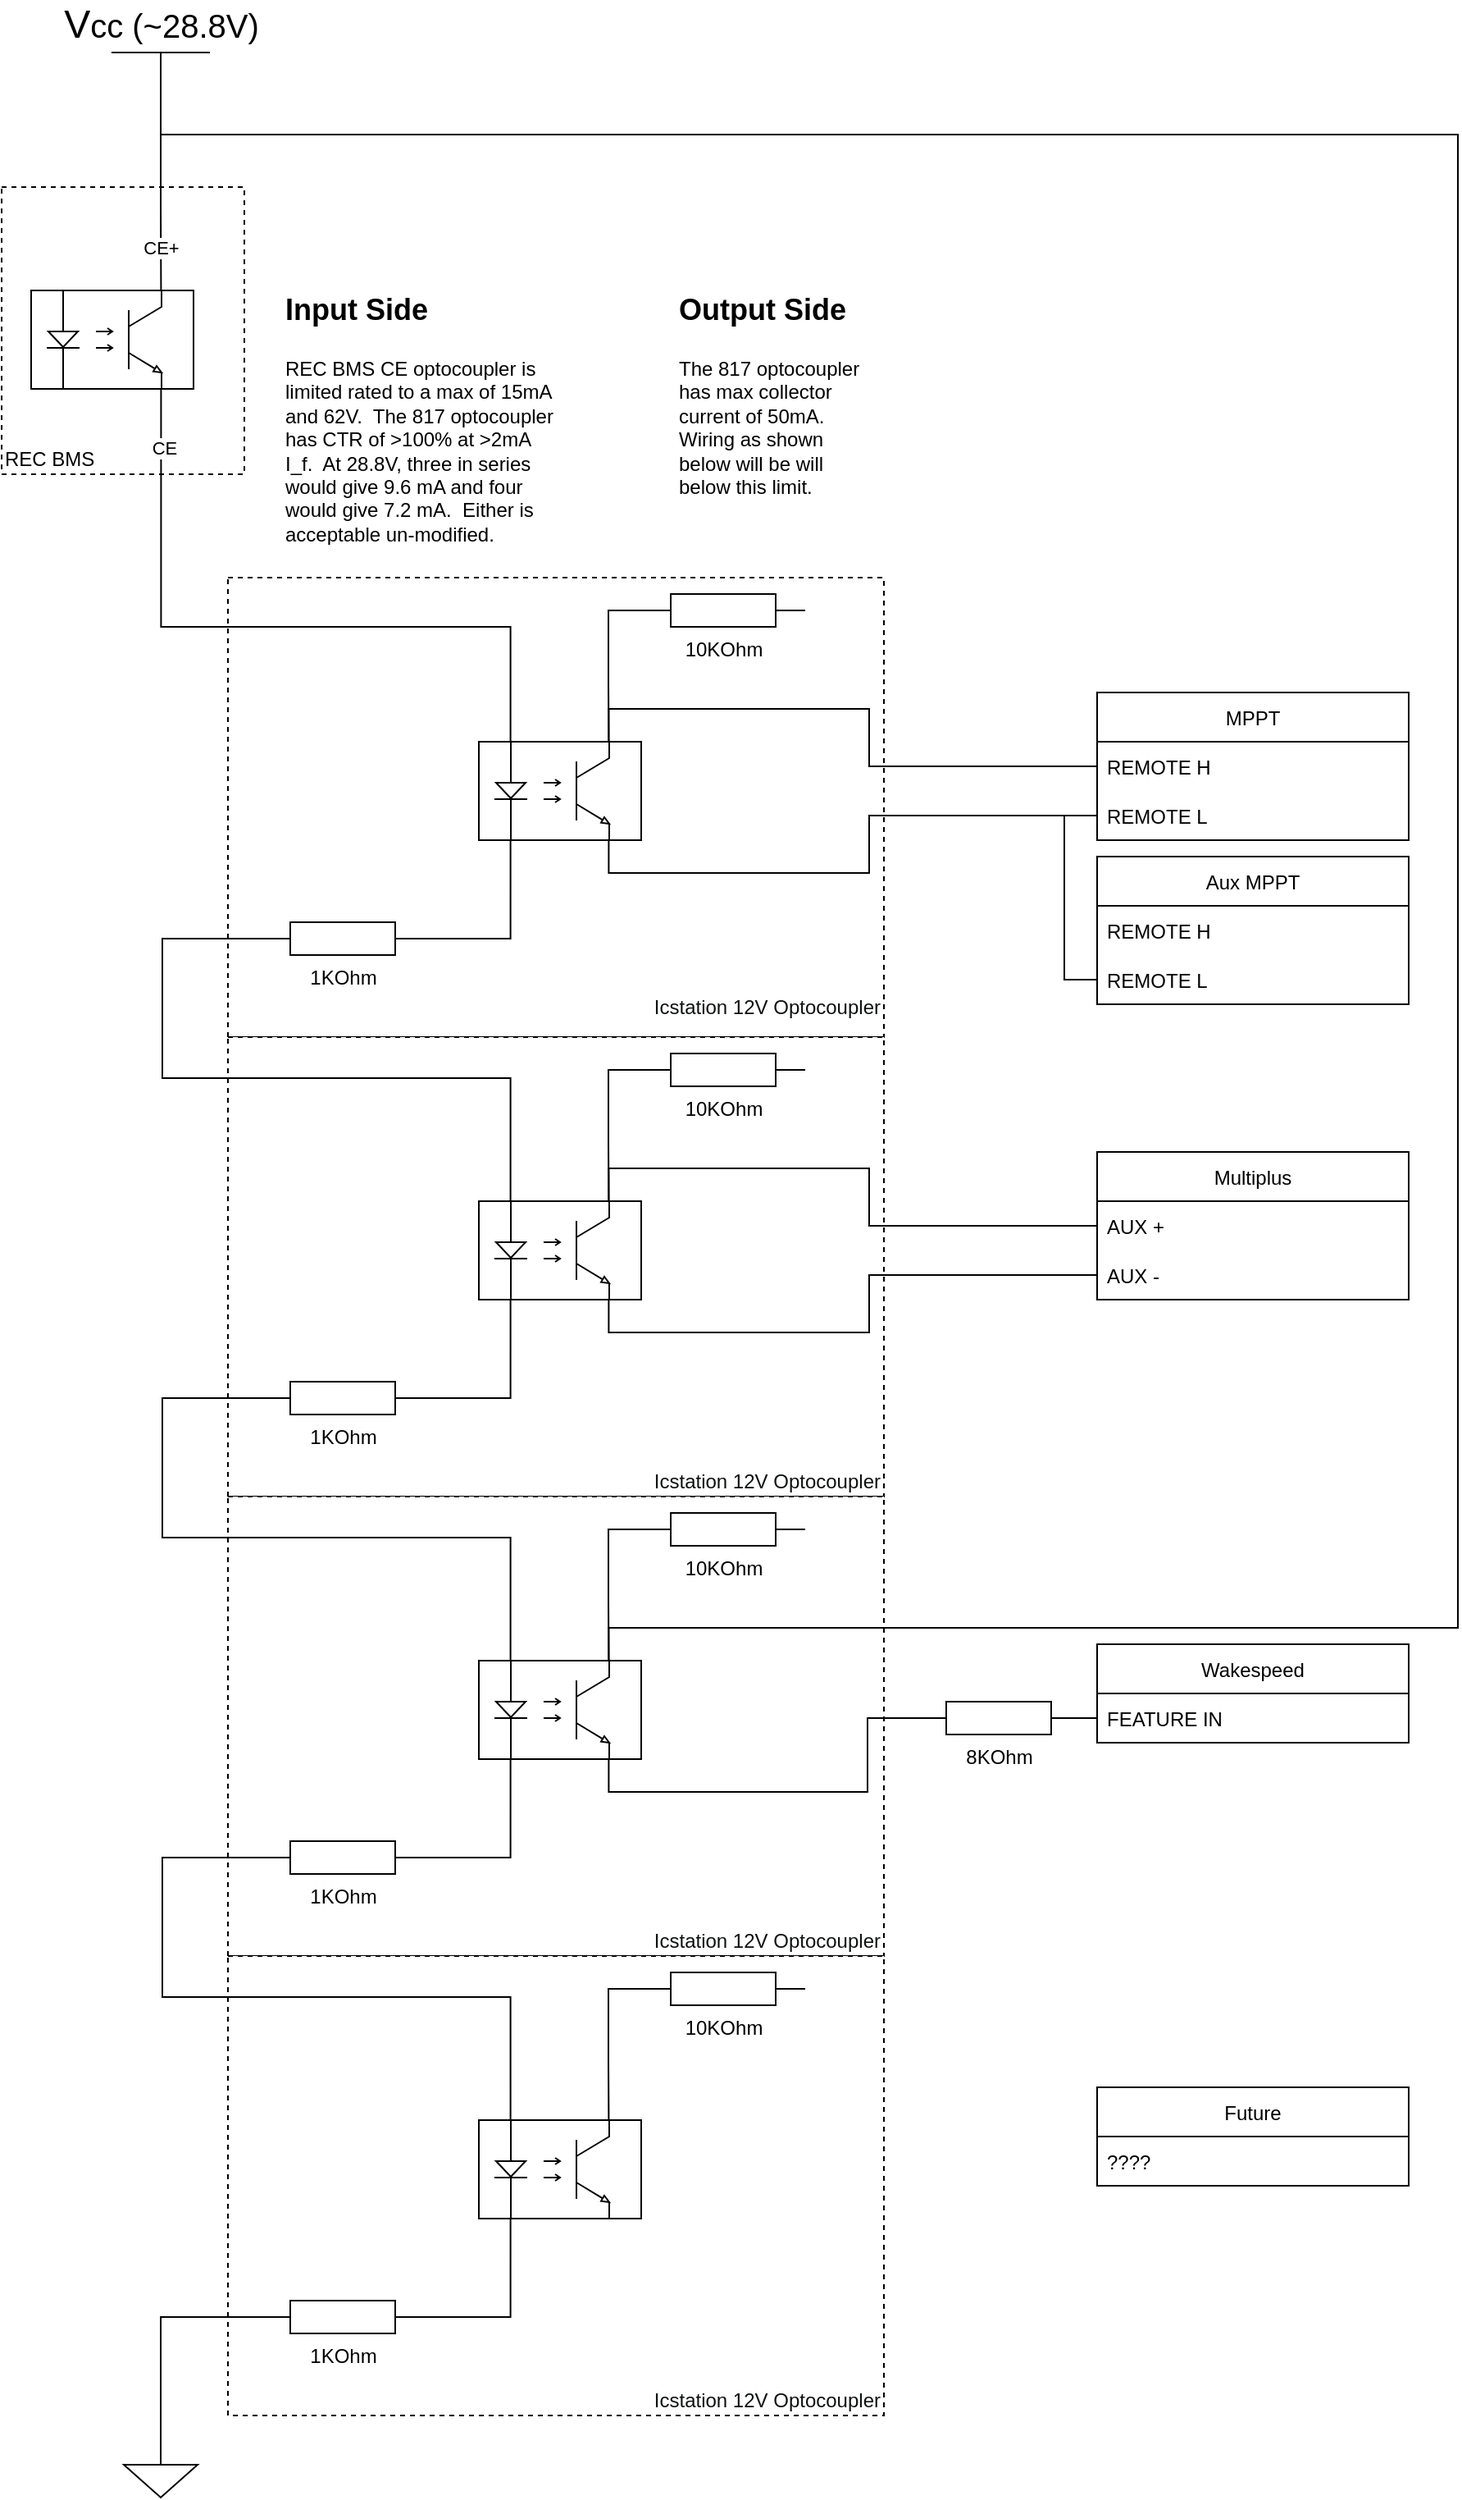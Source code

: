 <mxfile version="16.5.1" type="device" pages="2"><diagram name="Page-1" id="7e0a89b8-554c-2b80-1dc8-d5c74ca68de4"><mxGraphModel dx="919" dy="628" grid="1" gridSize="10" guides="1" tooltips="1" connect="1" arrows="1" fold="1" page="1" pageScale="1" pageWidth="1100" pageHeight="850" background="none" math="0" shadow="0"><root><mxCell id="0"/><mxCell id="1" parent="0"/><mxCell id="BsbLC-XJVURWqmNlItD3-97" value="REC BMS" style="rounded=0;whiteSpace=wrap;html=1;dashed=1;align=left;verticalAlign=bottom;" parent="1" vertex="1"><mxGeometry x="32" y="202" width="148" height="175" as="geometry"/></mxCell><mxCell id="BsbLC-XJVURWqmNlItD3-62" value="" style="group" parent="1" vertex="1" connectable="0"><mxGeometry x="170" y="440" width="400" height="280" as="geometry"/></mxCell><mxCell id="BsbLC-XJVURWqmNlItD3-60" value="&lt;p style=&quot;box-sizing: border-box ; padding: 0px ; margin: 0px ; font-weight: 400 ; color: rgb(15 , 17 , 17) ; font-family: &amp;#34;amazon ember&amp;#34; , &amp;#34;arial&amp;#34; , sans-serif ; background-color: rgb(255 , 255 , 255) ; line-height: 32px&quot;&gt;&lt;span id=&quot;productTitle&quot; class=&quot;a-size-large product-title-word-break&quot; style=&quot;box-sizing: border-box ; word-break: break-word ; line-height: 32px&quot;&gt;&lt;font style=&quot;font-size: 12px&quot;&gt;Icstation 12V Optocoupler&lt;/font&gt;&lt;/span&gt;&lt;/p&gt;" style="rounded=0;whiteSpace=wrap;html=1;dashed=1;align=right;verticalAlign=bottom;" parent="BsbLC-XJVURWqmNlItD3-62" vertex="1"><mxGeometry width="400" height="280" as="geometry"/></mxCell><mxCell id="BsbLC-XJVURWqmNlItD3-2" value="" style="verticalLabelPosition=bottom;shadow=0;dashed=0;align=center;html=1;verticalAlign=top;shape=mxgraph.electrical.opto_electronics.opto-coupler;" parent="BsbLC-XJVURWqmNlItD3-62" vertex="1"><mxGeometry x="153" y="100" width="99" height="60" as="geometry"/></mxCell><mxCell id="BsbLC-XJVURWqmNlItD3-15" value="1KOhm" style="pointerEvents=1;verticalLabelPosition=bottom;shadow=0;dashed=0;align=center;html=1;verticalAlign=top;shape=mxgraph.electrical.resistors.resistor_1;rotation=0;" parent="BsbLC-XJVURWqmNlItD3-62" vertex="1"><mxGeometry x="20" y="210" width="100" height="20" as="geometry"/></mxCell><mxCell id="BsbLC-XJVURWqmNlItD3-33" style="edgeStyle=orthogonalEdgeStyle;rounded=0;orthogonalLoop=1;jettySize=auto;html=1;exitX=0.195;exitY=1;exitDx=0;exitDy=0;exitPerimeter=0;entryX=1;entryY=0.5;entryDx=0;entryDy=0;entryPerimeter=0;endArrow=none;endFill=0;" parent="BsbLC-XJVURWqmNlItD3-62" source="BsbLC-XJVURWqmNlItD3-2" target="BsbLC-XJVURWqmNlItD3-15" edge="1"><mxGeometry relative="1" as="geometry"/></mxCell><mxCell id="BsbLC-XJVURWqmNlItD3-58" style="edgeStyle=orthogonalEdgeStyle;rounded=0;orthogonalLoop=1;jettySize=auto;html=1;exitX=0;exitY=0.5;exitDx=0;exitDy=0;exitPerimeter=0;entryX=0.8;entryY=0;entryDx=0;entryDy=0;entryPerimeter=0;endArrow=none;endFill=0;" parent="BsbLC-XJVURWqmNlItD3-62" source="BsbLC-XJVURWqmNlItD3-57" target="BsbLC-XJVURWqmNlItD3-2" edge="1"><mxGeometry relative="1" as="geometry"/></mxCell><mxCell id="BsbLC-XJVURWqmNlItD3-57" value="10KOhm" style="pointerEvents=1;verticalLabelPosition=bottom;shadow=0;dashed=0;align=center;html=1;verticalAlign=top;shape=mxgraph.electrical.resistors.resistor_1;rotation=0;" parent="BsbLC-XJVURWqmNlItD3-62" vertex="1"><mxGeometry x="252" y="10" width="100" height="20" as="geometry"/></mxCell><mxCell id="BsbLC-XJVURWqmNlItD3-1" value="" style="verticalLabelPosition=bottom;shadow=0;dashed=0;align=center;html=1;verticalAlign=top;shape=mxgraph.electrical.opto_electronics.opto-coupler;" parent="1" vertex="1"><mxGeometry x="50" y="265" width="99" height="60" as="geometry"/></mxCell><mxCell id="BsbLC-XJVURWqmNlItD3-28" style="edgeStyle=orthogonalEdgeStyle;rounded=0;orthogonalLoop=1;jettySize=auto;html=1;exitX=0.8;exitY=1;exitDx=0;exitDy=0;exitPerimeter=0;entryX=0.195;entryY=0;entryDx=0;entryDy=0;entryPerimeter=0;endArrow=none;endFill=0;" parent="1" source="BsbLC-XJVURWqmNlItD3-1" target="BsbLC-XJVURWqmNlItD3-2" edge="1"><mxGeometry relative="1" as="geometry"><Array as="points"><mxPoint x="129" y="470"/><mxPoint x="342" y="470"/></Array></mxGeometry></mxCell><mxCell id="BsbLC-XJVURWqmNlItD3-89" value="CE" style="edgeLabel;html=1;align=center;verticalAlign=middle;resizable=0;points=[];" parent="BsbLC-XJVURWqmNlItD3-28" vertex="1" connectable="0"><mxGeometry x="-0.833" y="2" relative="1" as="geometry"><mxPoint as="offset"/></mxGeometry></mxCell><mxCell id="BsbLC-XJVURWqmNlItD3-47" style="edgeStyle=orthogonalEdgeStyle;rounded=0;orthogonalLoop=1;jettySize=auto;html=1;exitX=0.8;exitY=1;exitDx=0;exitDy=0;exitPerimeter=0;entryX=0;entryY=0.5;entryDx=0;entryDy=0;endArrow=none;endFill=0;" parent="1" source="BsbLC-XJVURWqmNlItD3-2" target="BsbLC-XJVURWqmNlItD3-8" edge="1"><mxGeometry relative="1" as="geometry"/></mxCell><mxCell id="BsbLC-XJVURWqmNlItD3-6" value="MPPT" style="swimlane;fontStyle=0;childLayout=stackLayout;horizontal=1;startSize=30;horizontalStack=0;resizeParent=1;resizeParentMax=0;resizeLast=0;collapsible=1;marginBottom=0;" parent="1" vertex="1"><mxGeometry x="700" y="510" width="190" height="90" as="geometry"><mxRectangle x="580" y="260" width="50" height="30" as="alternateBounds"/></mxGeometry></mxCell><mxCell id="BsbLC-XJVURWqmNlItD3-7" value="REMOTE H" style="text;strokeColor=none;fillColor=none;align=left;verticalAlign=middle;spacingLeft=4;spacingRight=4;overflow=hidden;points=[[0,0.5],[1,0.5]];portConstraint=eastwest;rotatable=0;" parent="BsbLC-XJVURWqmNlItD3-6" vertex="1"><mxGeometry y="30" width="190" height="30" as="geometry"/></mxCell><mxCell id="BsbLC-XJVURWqmNlItD3-8" value="REMOTE L" style="text;strokeColor=none;fillColor=none;align=left;verticalAlign=middle;spacingLeft=4;spacingRight=4;overflow=hidden;points=[[0,0.5],[1,0.5]];portConstraint=eastwest;rotatable=0;" parent="BsbLC-XJVURWqmNlItD3-6" vertex="1"><mxGeometry y="60" width="190" height="30" as="geometry"/></mxCell><mxCell id="BsbLC-XJVURWqmNlItD3-56" style="edgeStyle=orthogonalEdgeStyle;rounded=0;orthogonalLoop=1;jettySize=auto;html=1;exitX=0.5;exitY=0;exitDx=0;exitDy=0;exitPerimeter=0;entryX=0.8;entryY=0;entryDx=0;entryDy=0;entryPerimeter=0;endArrow=none;endFill=0;" parent="1" source="BsbLC-XJVURWqmNlItD3-12" target="BsbLC-XJVURWqmNlItD3-1" edge="1"><mxGeometry relative="1" as="geometry"/></mxCell><mxCell id="BsbLC-XJVURWqmNlItD3-88" value="CE+" style="edgeLabel;html=1;align=center;verticalAlign=middle;resizable=0;points=[];" parent="BsbLC-XJVURWqmNlItD3-56" vertex="1" connectable="0"><mxGeometry x="0.494" relative="1" as="geometry"><mxPoint as="offset"/></mxGeometry></mxCell><mxCell id="BsbLC-XJVURWqmNlItD3-12" value="V&lt;span style=&quot;font-size: 20px&quot;&gt;cc (~28.8V)&lt;/span&gt;" style="verticalLabelPosition=top;verticalAlign=bottom;shape=mxgraph.electrical.signal_sources.vdd;shadow=0;dashed=0;align=center;strokeWidth=1;fontSize=24;html=1;flipV=1;" parent="1" vertex="1"><mxGeometry x="99" y="120" width="60" height="40" as="geometry"/></mxCell><mxCell id="BsbLC-XJVURWqmNlItD3-46" style="edgeStyle=orthogonalEdgeStyle;rounded=0;orthogonalLoop=1;jettySize=auto;html=1;exitX=0;exitY=0.5;exitDx=0;exitDy=0;entryX=0.8;entryY=0;entryDx=0;entryDy=0;entryPerimeter=0;endArrow=none;endFill=0;" parent="1" source="BsbLC-XJVURWqmNlItD3-7" target="BsbLC-XJVURWqmNlItD3-2" edge="1"><mxGeometry relative="1" as="geometry"/></mxCell><mxCell id="BsbLC-XJVURWqmNlItD3-48" value="Multiplus" style="swimlane;fontStyle=0;childLayout=stackLayout;horizontal=1;startSize=30;horizontalStack=0;resizeParent=1;resizeParentMax=0;resizeLast=0;collapsible=1;marginBottom=0;" parent="1" vertex="1"><mxGeometry x="700" y="790" width="190" height="90" as="geometry"><mxRectangle x="580" y="260" width="50" height="30" as="alternateBounds"/></mxGeometry></mxCell><mxCell id="BsbLC-XJVURWqmNlItD3-49" value="AUX +" style="text;strokeColor=none;fillColor=none;align=left;verticalAlign=middle;spacingLeft=4;spacingRight=4;overflow=hidden;points=[[0,0.5],[1,0.5]];portConstraint=eastwest;rotatable=0;" parent="BsbLC-XJVURWqmNlItD3-48" vertex="1"><mxGeometry y="30" width="190" height="30" as="geometry"/></mxCell><mxCell id="BsbLC-XJVURWqmNlItD3-50" value="AUX -" style="text;strokeColor=none;fillColor=none;align=left;verticalAlign=middle;spacingLeft=4;spacingRight=4;overflow=hidden;points=[[0,0.5],[1,0.5]];portConstraint=eastwest;rotatable=0;" parent="BsbLC-XJVURWqmNlItD3-48" vertex="1"><mxGeometry y="60" width="190" height="30" as="geometry"/></mxCell><mxCell id="BsbLC-XJVURWqmNlItD3-53" value="Wakespeed" style="swimlane;fontStyle=0;childLayout=stackLayout;horizontal=1;startSize=30;horizontalStack=0;resizeParent=1;resizeParentMax=0;resizeLast=0;collapsible=1;marginBottom=0;" parent="1" vertex="1"><mxGeometry x="700" y="1090" width="190" height="60" as="geometry"><mxRectangle x="580" y="260" width="50" height="30" as="alternateBounds"/></mxGeometry></mxCell><mxCell id="BsbLC-XJVURWqmNlItD3-54" value="FEATURE IN" style="text;strokeColor=none;fillColor=none;align=left;verticalAlign=middle;spacingLeft=4;spacingRight=4;overflow=hidden;points=[[0,0.5],[1,0.5]];portConstraint=eastwest;rotatable=0;" parent="BsbLC-XJVURWqmNlItD3-53" vertex="1"><mxGeometry y="30" width="190" height="30" as="geometry"/></mxCell><mxCell id="BsbLC-XJVURWqmNlItD3-63" value="" style="group" parent="1" vertex="1" connectable="0"><mxGeometry x="170" y="720" width="400" height="280" as="geometry"/></mxCell><mxCell id="BsbLC-XJVURWqmNlItD3-64" value="&lt;span style=&quot;color: rgb(15 , 17 , 17) ; font-family: &amp;#34;amazon ember&amp;#34; , &amp;#34;arial&amp;#34; , sans-serif ; background-color: rgb(255 , 255 , 255)&quot;&gt;Icstation 12V Optocoupler&lt;/span&gt;" style="rounded=0;whiteSpace=wrap;html=1;dashed=1;align=right;verticalAlign=bottom;" parent="BsbLC-XJVURWqmNlItD3-63" vertex="1"><mxGeometry width="400" height="280" as="geometry"/></mxCell><mxCell id="BsbLC-XJVURWqmNlItD3-65" value="" style="verticalLabelPosition=bottom;shadow=0;dashed=0;align=center;html=1;verticalAlign=top;shape=mxgraph.electrical.opto_electronics.opto-coupler;" parent="BsbLC-XJVURWqmNlItD3-63" vertex="1"><mxGeometry x="153" y="100" width="99" height="60" as="geometry"/></mxCell><mxCell id="BsbLC-XJVURWqmNlItD3-66" value="1KOhm" style="pointerEvents=1;verticalLabelPosition=bottom;shadow=0;dashed=0;align=center;html=1;verticalAlign=top;shape=mxgraph.electrical.resistors.resistor_1;rotation=0;" parent="BsbLC-XJVURWqmNlItD3-63" vertex="1"><mxGeometry x="20" y="210" width="100" height="20" as="geometry"/></mxCell><mxCell id="BsbLC-XJVURWqmNlItD3-67" style="edgeStyle=orthogonalEdgeStyle;rounded=0;orthogonalLoop=1;jettySize=auto;html=1;exitX=0.195;exitY=1;exitDx=0;exitDy=0;exitPerimeter=0;entryX=1;entryY=0.5;entryDx=0;entryDy=0;entryPerimeter=0;endArrow=none;endFill=0;" parent="BsbLC-XJVURWqmNlItD3-63" source="BsbLC-XJVURWqmNlItD3-65" target="BsbLC-XJVURWqmNlItD3-66" edge="1"><mxGeometry relative="1" as="geometry"/></mxCell><mxCell id="BsbLC-XJVURWqmNlItD3-68" style="edgeStyle=orthogonalEdgeStyle;rounded=0;orthogonalLoop=1;jettySize=auto;html=1;exitX=0;exitY=0.5;exitDx=0;exitDy=0;exitPerimeter=0;entryX=0.8;entryY=0;entryDx=0;entryDy=0;entryPerimeter=0;endArrow=none;endFill=0;" parent="BsbLC-XJVURWqmNlItD3-63" source="BsbLC-XJVURWqmNlItD3-69" target="BsbLC-XJVURWqmNlItD3-65" edge="1"><mxGeometry relative="1" as="geometry"/></mxCell><mxCell id="BsbLC-XJVURWqmNlItD3-69" value="10KOhm" style="pointerEvents=1;verticalLabelPosition=bottom;shadow=0;dashed=0;align=center;html=1;verticalAlign=top;shape=mxgraph.electrical.resistors.resistor_1;rotation=0;" parent="BsbLC-XJVURWqmNlItD3-63" vertex="1"><mxGeometry x="252" y="10" width="100" height="20" as="geometry"/></mxCell><mxCell id="BsbLC-XJVURWqmNlItD3-70" value="" style="group" parent="1" vertex="1" connectable="0"><mxGeometry x="170" y="1000" width="400" height="280" as="geometry"/></mxCell><mxCell id="BsbLC-XJVURWqmNlItD3-71" value="&lt;span style=&quot;color: rgb(15 , 17 , 17) ; font-family: &amp;#34;amazon ember&amp;#34; , &amp;#34;arial&amp;#34; , sans-serif ; background-color: rgb(255 , 255 , 255)&quot;&gt;Icstation 12V Optocoupler&lt;/span&gt;" style="rounded=0;whiteSpace=wrap;html=1;dashed=1;align=right;verticalAlign=bottom;" parent="BsbLC-XJVURWqmNlItD3-70" vertex="1"><mxGeometry width="400" height="280" as="geometry"/></mxCell><mxCell id="BsbLC-XJVURWqmNlItD3-72" value="" style="verticalLabelPosition=bottom;shadow=0;dashed=0;align=center;html=1;verticalAlign=top;shape=mxgraph.electrical.opto_electronics.opto-coupler;" parent="BsbLC-XJVURWqmNlItD3-70" vertex="1"><mxGeometry x="153" y="100" width="99" height="60" as="geometry"/></mxCell><mxCell id="BsbLC-XJVURWqmNlItD3-73" value="1KOhm" style="pointerEvents=1;verticalLabelPosition=bottom;shadow=0;dashed=0;align=center;html=1;verticalAlign=top;shape=mxgraph.electrical.resistors.resistor_1;rotation=0;" parent="BsbLC-XJVURWqmNlItD3-70" vertex="1"><mxGeometry x="20" y="210" width="100" height="20" as="geometry"/></mxCell><mxCell id="BsbLC-XJVURWqmNlItD3-74" style="edgeStyle=orthogonalEdgeStyle;rounded=0;orthogonalLoop=1;jettySize=auto;html=1;exitX=0.195;exitY=1;exitDx=0;exitDy=0;exitPerimeter=0;entryX=1;entryY=0.5;entryDx=0;entryDy=0;entryPerimeter=0;endArrow=none;endFill=0;" parent="BsbLC-XJVURWqmNlItD3-70" source="BsbLC-XJVURWqmNlItD3-72" target="BsbLC-XJVURWqmNlItD3-73" edge="1"><mxGeometry relative="1" as="geometry"/></mxCell><mxCell id="BsbLC-XJVURWqmNlItD3-75" style="edgeStyle=orthogonalEdgeStyle;rounded=0;orthogonalLoop=1;jettySize=auto;html=1;exitX=0;exitY=0.5;exitDx=0;exitDy=0;exitPerimeter=0;entryX=0.8;entryY=0;entryDx=0;entryDy=0;entryPerimeter=0;endArrow=none;endFill=0;" parent="BsbLC-XJVURWqmNlItD3-70" source="BsbLC-XJVURWqmNlItD3-76" target="BsbLC-XJVURWqmNlItD3-72" edge="1"><mxGeometry relative="1" as="geometry"/></mxCell><mxCell id="BsbLC-XJVURWqmNlItD3-76" value="10KOhm" style="pointerEvents=1;verticalLabelPosition=bottom;shadow=0;dashed=0;align=center;html=1;verticalAlign=top;shape=mxgraph.electrical.resistors.resistor_1;rotation=0;" parent="BsbLC-XJVURWqmNlItD3-70" vertex="1"><mxGeometry x="252" y="10" width="100" height="20" as="geometry"/></mxCell><mxCell id="BsbLC-XJVURWqmNlItD3-78" style="edgeStyle=orthogonalEdgeStyle;rounded=0;orthogonalLoop=1;jettySize=auto;html=1;exitX=0;exitY=0.5;exitDx=0;exitDy=0;exitPerimeter=0;entryX=0.195;entryY=0;entryDx=0;entryDy=0;entryPerimeter=0;endArrow=none;endFill=0;" parent="1" source="BsbLC-XJVURWqmNlItD3-15" target="BsbLC-XJVURWqmNlItD3-65" edge="1"><mxGeometry relative="1" as="geometry"><Array as="points"><mxPoint x="130" y="660"/><mxPoint x="130" y="745"/><mxPoint x="342" y="745"/></Array></mxGeometry></mxCell><mxCell id="BsbLC-XJVURWqmNlItD3-79" style="edgeStyle=orthogonalEdgeStyle;rounded=0;orthogonalLoop=1;jettySize=auto;html=1;exitX=0;exitY=0.5;exitDx=0;exitDy=0;exitPerimeter=0;entryX=0.195;entryY=0;entryDx=0;entryDy=0;entryPerimeter=0;endArrow=none;endFill=0;" parent="1" source="BsbLC-XJVURWqmNlItD3-66" target="BsbLC-XJVURWqmNlItD3-72" edge="1"><mxGeometry relative="1" as="geometry"><Array as="points"><mxPoint x="130" y="940"/><mxPoint x="130" y="1025"/><mxPoint x="342" y="1025"/></Array></mxGeometry></mxCell><mxCell id="BsbLC-XJVURWqmNlItD3-80" style="edgeStyle=orthogonalEdgeStyle;rounded=0;orthogonalLoop=1;jettySize=auto;html=1;exitX=0.8;exitY=0;exitDx=0;exitDy=0;exitPerimeter=0;entryX=0;entryY=0.5;entryDx=0;entryDy=0;endArrow=none;endFill=0;" parent="1" source="BsbLC-XJVURWqmNlItD3-65" target="BsbLC-XJVURWqmNlItD3-49" edge="1"><mxGeometry relative="1" as="geometry"/></mxCell><mxCell id="BsbLC-XJVURWqmNlItD3-81" style="edgeStyle=orthogonalEdgeStyle;rounded=0;orthogonalLoop=1;jettySize=auto;html=1;exitX=0.8;exitY=1;exitDx=0;exitDy=0;exitPerimeter=0;entryX=0;entryY=0.5;entryDx=0;entryDy=0;endArrow=none;endFill=0;" parent="1" source="BsbLC-XJVURWqmNlItD3-65" target="BsbLC-XJVURWqmNlItD3-50" edge="1"><mxGeometry relative="1" as="geometry"/></mxCell><mxCell id="BsbLC-XJVURWqmNlItD3-83" value="" style="pointerEvents=1;verticalLabelPosition=bottom;shadow=0;dashed=0;align=center;html=1;verticalAlign=top;shape=mxgraph.electrical.signal_sources.signal_ground;" parent="1" vertex="1"><mxGeometry x="106.5" y="1580" width="45" height="30" as="geometry"/></mxCell><mxCell id="BsbLC-XJVURWqmNlItD3-86" style="edgeStyle=orthogonalEdgeStyle;rounded=0;orthogonalLoop=1;jettySize=auto;html=1;exitX=0.8;exitY=0;exitDx=0;exitDy=0;exitPerimeter=0;endArrow=none;endFill=0;" parent="1" source="BsbLC-XJVURWqmNlItD3-72" edge="1"><mxGeometry relative="1" as="geometry"><mxPoint x="540" y="1080" as="targetPoint"/><Array as="points"><mxPoint x="402" y="1080"/><mxPoint x="540" y="1080"/></Array></mxGeometry></mxCell><mxCell id="BsbLC-XJVURWqmNlItD3-87" style="edgeStyle=orthogonalEdgeStyle;rounded=0;orthogonalLoop=1;jettySize=auto;html=1;entryX=0.5;entryY=0;entryDx=0;entryDy=0;entryPerimeter=0;endArrow=none;endFill=0;" parent="1" target="BsbLC-XJVURWqmNlItD3-12" edge="1"><mxGeometry relative="1" as="geometry"><Array as="points"><mxPoint x="920" y="1080"/><mxPoint x="920" y="170"/><mxPoint x="129" y="170"/></Array><mxPoint x="540" y="1080" as="sourcePoint"/></mxGeometry></mxCell><mxCell id="BsbLC-XJVURWqmNlItD3-100" value="Aux MPPT" style="swimlane;fontStyle=0;childLayout=stackLayout;horizontal=1;startSize=30;horizontalStack=0;resizeParent=1;resizeParentMax=0;resizeLast=0;collapsible=1;marginBottom=0;" parent="1" vertex="1"><mxGeometry x="700" y="610" width="190" height="90" as="geometry"><mxRectangle x="580" y="260" width="50" height="30" as="alternateBounds"/></mxGeometry></mxCell><mxCell id="BsbLC-XJVURWqmNlItD3-101" value="REMOTE H" style="text;strokeColor=none;fillColor=none;align=left;verticalAlign=middle;spacingLeft=4;spacingRight=4;overflow=hidden;points=[[0,0.5],[1,0.5]];portConstraint=eastwest;rotatable=0;" parent="BsbLC-XJVURWqmNlItD3-100" vertex="1"><mxGeometry y="30" width="190" height="30" as="geometry"/></mxCell><mxCell id="BsbLC-XJVURWqmNlItD3-102" value="REMOTE L" style="text;strokeColor=none;fillColor=none;align=left;verticalAlign=middle;spacingLeft=4;spacingRight=4;overflow=hidden;points=[[0,0.5],[1,0.5]];portConstraint=eastwest;rotatable=0;" parent="BsbLC-XJVURWqmNlItD3-100" vertex="1"><mxGeometry y="60" width="190" height="30" as="geometry"/></mxCell><mxCell id="BsbLC-XJVURWqmNlItD3-103" style="edgeStyle=orthogonalEdgeStyle;rounded=0;orthogonalLoop=1;jettySize=auto;html=1;exitX=0;exitY=0.5;exitDx=0;exitDy=0;entryX=0;entryY=0.5;entryDx=0;entryDy=0;fontSize=12;endArrow=none;endFill=0;" parent="1" source="BsbLC-XJVURWqmNlItD3-8" target="BsbLC-XJVURWqmNlItD3-102" edge="1"><mxGeometry relative="1" as="geometry"/></mxCell><mxCell id="BsbLC-XJVURWqmNlItD3-104" value="" style="group" parent="1" vertex="1" connectable="0"><mxGeometry x="170" y="1280" width="400" height="280" as="geometry"/></mxCell><mxCell id="BsbLC-XJVURWqmNlItD3-105" value="&lt;span style=&quot;color: rgb(15 , 17 , 17) ; font-family: &amp;#34;amazon ember&amp;#34; , &amp;#34;arial&amp;#34; , sans-serif ; background-color: rgb(255 , 255 , 255)&quot;&gt;Icstation 12V Optocoupler&lt;/span&gt;" style="rounded=0;whiteSpace=wrap;html=1;dashed=1;align=right;verticalAlign=bottom;" parent="BsbLC-XJVURWqmNlItD3-104" vertex="1"><mxGeometry width="400" height="280" as="geometry"/></mxCell><mxCell id="BsbLC-XJVURWqmNlItD3-106" value="" style="verticalLabelPosition=bottom;shadow=0;dashed=0;align=center;html=1;verticalAlign=top;shape=mxgraph.electrical.opto_electronics.opto-coupler;" parent="BsbLC-XJVURWqmNlItD3-104" vertex="1"><mxGeometry x="153" y="100" width="99" height="60" as="geometry"/></mxCell><mxCell id="BsbLC-XJVURWqmNlItD3-107" value="1KOhm" style="pointerEvents=1;verticalLabelPosition=bottom;shadow=0;dashed=0;align=center;html=1;verticalAlign=top;shape=mxgraph.electrical.resistors.resistor_1;rotation=0;" parent="BsbLC-XJVURWqmNlItD3-104" vertex="1"><mxGeometry x="20" y="210" width="100" height="20" as="geometry"/></mxCell><mxCell id="BsbLC-XJVURWqmNlItD3-108" style="edgeStyle=orthogonalEdgeStyle;rounded=0;orthogonalLoop=1;jettySize=auto;html=1;exitX=0.195;exitY=1;exitDx=0;exitDy=0;exitPerimeter=0;entryX=1;entryY=0.5;entryDx=0;entryDy=0;entryPerimeter=0;endArrow=none;endFill=0;" parent="BsbLC-XJVURWqmNlItD3-104" source="BsbLC-XJVURWqmNlItD3-106" target="BsbLC-XJVURWqmNlItD3-107" edge="1"><mxGeometry relative="1" as="geometry"/></mxCell><mxCell id="BsbLC-XJVURWqmNlItD3-109" style="edgeStyle=orthogonalEdgeStyle;rounded=0;orthogonalLoop=1;jettySize=auto;html=1;exitX=0;exitY=0.5;exitDx=0;exitDy=0;exitPerimeter=0;entryX=0.8;entryY=0;entryDx=0;entryDy=0;entryPerimeter=0;endArrow=none;endFill=0;" parent="BsbLC-XJVURWqmNlItD3-104" source="BsbLC-XJVURWqmNlItD3-110" target="BsbLC-XJVURWqmNlItD3-106" edge="1"><mxGeometry relative="1" as="geometry"/></mxCell><mxCell id="BsbLC-XJVURWqmNlItD3-110" value="10KOhm" style="pointerEvents=1;verticalLabelPosition=bottom;shadow=0;dashed=0;align=center;html=1;verticalAlign=top;shape=mxgraph.electrical.resistors.resistor_1;rotation=0;" parent="BsbLC-XJVURWqmNlItD3-104" vertex="1"><mxGeometry x="252" y="10" width="100" height="20" as="geometry"/></mxCell><mxCell id="BsbLC-XJVURWqmNlItD3-111" value="Future" style="swimlane;fontStyle=0;childLayout=stackLayout;horizontal=1;startSize=30;horizontalStack=0;resizeParent=1;resizeParentMax=0;resizeLast=0;collapsible=1;marginBottom=0;" parent="1" vertex="1"><mxGeometry x="700" y="1360" width="190" height="60" as="geometry"><mxRectangle x="580" y="260" width="50" height="30" as="alternateBounds"/></mxGeometry></mxCell><mxCell id="BsbLC-XJVURWqmNlItD3-112" value="????" style="text;strokeColor=none;fillColor=none;align=left;verticalAlign=middle;spacingLeft=4;spacingRight=4;overflow=hidden;points=[[0,0.5],[1,0.5]];portConstraint=eastwest;rotatable=0;" parent="BsbLC-XJVURWqmNlItD3-111" vertex="1"><mxGeometry y="30" width="190" height="30" as="geometry"/></mxCell><mxCell id="BsbLC-XJVURWqmNlItD3-113" style="edgeStyle=orthogonalEdgeStyle;rounded=0;orthogonalLoop=1;jettySize=auto;html=1;exitX=0;exitY=0.5;exitDx=0;exitDy=0;exitPerimeter=0;entryX=0.5;entryY=0;entryDx=0;entryDy=0;entryPerimeter=0;fontSize=12;endArrow=none;endFill=0;" parent="1" source="BsbLC-XJVURWqmNlItD3-107" target="BsbLC-XJVURWqmNlItD3-83" edge="1"><mxGeometry relative="1" as="geometry"/></mxCell><mxCell id="2WT2x-48ixgIDj2uTJeF-1" value="&lt;h1&gt;&lt;font style=&quot;font-size: 18px&quot;&gt;Input Side&lt;/font&gt;&lt;/h1&gt;&lt;p&gt;REC BMS CE optocoupler is limited rated to a max of 15mA and 62V.&amp;nbsp; The 817 optocoupler has CTR of &amp;gt;100% at &amp;gt;2mA I_f.&amp;nbsp; At 28.8V, three in series would give 9.6 mA and four would give 7.2 mA.&amp;nbsp; Either is acceptable un-modified.&lt;/p&gt;" style="text;html=1;strokeColor=none;fillColor=none;spacing=5;spacingTop=-20;whiteSpace=wrap;overflow=hidden;rounded=0;" parent="1" vertex="1"><mxGeometry x="200" y="255" width="180" height="165" as="geometry"/></mxCell><mxCell id="BsbLC-XJVURWqmNlItD3-84" style="edgeStyle=orthogonalEdgeStyle;rounded=0;orthogonalLoop=1;jettySize=auto;html=1;exitX=0.195;exitY=0;exitDx=0;exitDy=0;exitPerimeter=0;entryX=0;entryY=0.5;entryDx=0;entryDy=0;entryPerimeter=0;endArrow=none;endFill=0;" parent="1" source="BsbLC-XJVURWqmNlItD3-106" target="BsbLC-XJVURWqmNlItD3-73" edge="1"><mxGeometry relative="1" as="geometry"><Array as="points"><mxPoint x="342" y="1305"/><mxPoint x="130" y="1305"/><mxPoint x="130" y="1220"/></Array></mxGeometry></mxCell><mxCell id="2WT2x-48ixgIDj2uTJeF-5" value="&lt;h1&gt;&lt;font style=&quot;font-size: 18px&quot;&gt;Output Side&lt;/font&gt;&lt;/h1&gt;&lt;p&gt;The 817 optocoupler has max collector current of 50mA. Wiring as shown below will be will below this limit.&lt;/p&gt;" style="text;html=1;strokeColor=none;fillColor=none;spacing=5;spacingTop=-20;whiteSpace=wrap;overflow=hidden;rounded=0;" parent="1" vertex="1"><mxGeometry x="440" y="255" width="130" height="170" as="geometry"/></mxCell><mxCell id="kkuH0vFT5yjaIVFCruNA-6" style="edgeStyle=orthogonalEdgeStyle;rounded=0;orthogonalLoop=1;jettySize=auto;html=1;exitX=1;exitY=0.5;exitDx=0;exitDy=0;exitPerimeter=0;entryX=0;entryY=0.5;entryDx=0;entryDy=0;endArrow=none;endFill=0;" edge="1" parent="1" source="kkuH0vFT5yjaIVFCruNA-4" target="BsbLC-XJVURWqmNlItD3-54"><mxGeometry relative="1" as="geometry"/></mxCell><mxCell id="kkuH0vFT5yjaIVFCruNA-4" value="8KOhm" style="pointerEvents=1;verticalLabelPosition=bottom;shadow=0;dashed=0;align=center;html=1;verticalAlign=top;shape=mxgraph.electrical.resistors.resistor_1;rotation=0;" vertex="1" parent="1"><mxGeometry x="590" y="1125" width="100" height="20" as="geometry"/></mxCell><mxCell id="kkuH0vFT5yjaIVFCruNA-5" value="" style="edgeStyle=orthogonalEdgeStyle;rounded=0;orthogonalLoop=1;jettySize=auto;html=1;exitX=0.8;exitY=1;exitDx=0;exitDy=0;exitPerimeter=0;entryX=0;entryY=0.5;entryDx=0;entryDy=0;endArrow=none;endFill=0;" edge="1" parent="1" source="BsbLC-XJVURWqmNlItD3-72" target="kkuH0vFT5yjaIVFCruNA-4"><mxGeometry relative="1" as="geometry"><mxPoint x="402.2" y="1160" as="sourcePoint"/><mxPoint x="700" y="1135" as="targetPoint"/><Array as="points"><mxPoint x="402" y="1180"/><mxPoint x="560" y="1180"/><mxPoint x="560" y="1135"/></Array></mxGeometry></mxCell></root></mxGraphModel></diagram><diagram name="focus-wakespeed" id="K4y7OYDIa_2Qr8XIL1X6"><mxGraphModel dx="1332" dy="910" grid="1" gridSize="10" guides="1" tooltips="1" connect="1" arrows="1" fold="1" page="1" pageScale="1" pageWidth="1100" pageHeight="850" background="none" math="0" shadow="0"><root><mxCell id="STBlwLwGWw4QHtBeOQfR-0"/><mxCell id="STBlwLwGWw4QHtBeOQfR-1" parent="STBlwLwGWw4QHtBeOQfR-0"/><mxCell id="STBlwLwGWw4QHtBeOQfR-2" value="REC BMS" style="rounded=0;whiteSpace=wrap;html=1;dashed=1;align=left;verticalAlign=bottom;strokeColor=#000000;" parent="STBlwLwGWw4QHtBeOQfR-1" vertex="1"><mxGeometry x="32" y="202" width="148" height="175" as="geometry"/></mxCell><mxCell id="STBlwLwGWw4QHtBeOQfR-3" value="" style="group" parent="STBlwLwGWw4QHtBeOQfR-1" vertex="1" connectable="0"><mxGeometry x="170" y="440" width="400" height="280" as="geometry"/></mxCell><mxCell id="STBlwLwGWw4QHtBeOQfR-4" value="&lt;p style=&quot;box-sizing: border-box ; padding: 0px ; margin: 0px ; font-weight: 400 ; color: rgb(15 , 17 , 17) ; font-family: &amp;#34;amazon ember&amp;#34; , &amp;#34;arial&amp;#34; , sans-serif ; background-color: rgb(255 , 255 , 255) ; line-height: 32px&quot;&gt;&lt;span id=&quot;productTitle&quot; class=&quot;a-size-large product-title-word-break&quot; style=&quot;box-sizing: border-box ; word-break: break-word ; line-height: 32px&quot;&gt;&lt;font style=&quot;font-size: 12px&quot;&gt;Icstation 12V Optocoupler (Modified Resistors)&lt;/font&gt;&lt;/span&gt;&lt;/p&gt;" style="rounded=0;whiteSpace=wrap;html=1;dashed=1;align=right;verticalAlign=bottom;" parent="STBlwLwGWw4QHtBeOQfR-3" vertex="1"><mxGeometry width="400" height="280" as="geometry"/></mxCell><mxCell id="STBlwLwGWw4QHtBeOQfR-5" value="" style="verticalLabelPosition=bottom;shadow=0;dashed=0;align=center;html=1;verticalAlign=top;shape=mxgraph.electrical.opto_electronics.opto-coupler;" parent="STBlwLwGWw4QHtBeOQfR-3" vertex="1"><mxGeometry x="153" y="100" width="99" height="60" as="geometry"/></mxCell><mxCell id="STBlwLwGWw4QHtBeOQfR-6" value="Rin" style="pointerEvents=1;verticalLabelPosition=bottom;shadow=0;dashed=0;align=center;html=1;verticalAlign=top;shape=mxgraph.electrical.resistors.resistor_1;rotation=0;" parent="STBlwLwGWw4QHtBeOQfR-3" vertex="1"><mxGeometry x="20" y="210" width="100" height="20" as="geometry"/></mxCell><mxCell id="STBlwLwGWw4QHtBeOQfR-7" style="edgeStyle=orthogonalEdgeStyle;rounded=0;orthogonalLoop=1;jettySize=auto;html=1;exitX=0.195;exitY=1;exitDx=0;exitDy=0;exitPerimeter=0;entryX=1;entryY=0.5;entryDx=0;entryDy=0;entryPerimeter=0;endArrow=none;endFill=0;" parent="STBlwLwGWw4QHtBeOQfR-3" source="STBlwLwGWw4QHtBeOQfR-5" target="STBlwLwGWw4QHtBeOQfR-6" edge="1"><mxGeometry relative="1" as="geometry"/></mxCell><mxCell id="STBlwLwGWw4QHtBeOQfR-8" style="edgeStyle=orthogonalEdgeStyle;rounded=0;orthogonalLoop=1;jettySize=auto;html=1;exitX=0;exitY=0.5;exitDx=0;exitDy=0;exitPerimeter=0;entryX=0.8;entryY=0;entryDx=0;entryDy=0;entryPerimeter=0;endArrow=none;endFill=0;" parent="STBlwLwGWw4QHtBeOQfR-3" source="STBlwLwGWw4QHtBeOQfR-9" target="STBlwLwGWw4QHtBeOQfR-5" edge="1"><mxGeometry relative="1" as="geometry"/></mxCell><mxCell id="STBlwLwGWw4QHtBeOQfR-9" value="" style="pointerEvents=1;verticalLabelPosition=bottom;shadow=0;dashed=0;align=center;html=1;verticalAlign=top;shape=mxgraph.electrical.resistors.resistor_1;rotation=0;" parent="STBlwLwGWw4QHtBeOQfR-3" vertex="1"><mxGeometry x="252" y="10" width="100" height="20" as="geometry"/></mxCell><mxCell id="STBlwLwGWw4QHtBeOQfR-10" value="" style="verticalLabelPosition=bottom;shadow=0;dashed=0;align=center;html=1;verticalAlign=top;shape=mxgraph.electrical.opto_electronics.opto-coupler;strokeColor=#000000;" parent="STBlwLwGWw4QHtBeOQfR-1" vertex="1"><mxGeometry x="50" y="265" width="99" height="60" as="geometry"/></mxCell><mxCell id="STBlwLwGWw4QHtBeOQfR-11" style="edgeStyle=orthogonalEdgeStyle;rounded=0;orthogonalLoop=1;jettySize=auto;html=1;exitX=0.8;exitY=1;exitDx=0;exitDy=0;exitPerimeter=0;entryX=0.195;entryY=0;entryDx=0;entryDy=0;entryPerimeter=0;endArrow=none;endFill=0;" parent="STBlwLwGWw4QHtBeOQfR-1" source="STBlwLwGWw4QHtBeOQfR-10" target="STBlwLwGWw4QHtBeOQfR-5" edge="1"><mxGeometry relative="1" as="geometry"><Array as="points"><mxPoint x="129" y="470"/><mxPoint x="342" y="470"/></Array></mxGeometry></mxCell><mxCell id="STBlwLwGWw4QHtBeOQfR-12" value="CE" style="edgeLabel;html=1;align=center;verticalAlign=middle;resizable=0;points=[];" parent="STBlwLwGWw4QHtBeOQfR-11" vertex="1" connectable="0"><mxGeometry x="-0.833" y="2" relative="1" as="geometry"><mxPoint as="offset"/></mxGeometry></mxCell><mxCell id="STBlwLwGWw4QHtBeOQfR-13" style="edgeStyle=orthogonalEdgeStyle;rounded=0;orthogonalLoop=1;jettySize=auto;html=1;exitX=0.8;exitY=1;exitDx=0;exitDy=0;exitPerimeter=0;entryX=0;entryY=0.5;entryDx=0;entryDy=0;endArrow=none;endFill=0;" parent="STBlwLwGWw4QHtBeOQfR-1" source="STBlwLwGWw4QHtBeOQfR-5" target="STBlwLwGWw4QHtBeOQfR-16" edge="1"><mxGeometry relative="1" as="geometry"/></mxCell><mxCell id="STBlwLwGWw4QHtBeOQfR-14" value="MPPT" style="swimlane;fontStyle=0;childLayout=stackLayout;horizontal=1;startSize=30;horizontalStack=0;resizeParent=1;resizeParentMax=0;resizeLast=0;collapsible=1;marginBottom=0;" parent="STBlwLwGWw4QHtBeOQfR-1" vertex="1"><mxGeometry x="630" y="510" width="190" height="90" as="geometry"><mxRectangle x="580" y="260" width="50" height="30" as="alternateBounds"/></mxGeometry></mxCell><mxCell id="STBlwLwGWw4QHtBeOQfR-15" value="REMOTE H" style="text;strokeColor=none;fillColor=none;align=left;verticalAlign=middle;spacingLeft=4;spacingRight=4;overflow=hidden;points=[[0,0.5],[1,0.5]];portConstraint=eastwest;rotatable=0;" parent="STBlwLwGWw4QHtBeOQfR-14" vertex="1"><mxGeometry y="30" width="190" height="30" as="geometry"/></mxCell><mxCell id="STBlwLwGWw4QHtBeOQfR-16" value="REMOTE L" style="text;strokeColor=none;fillColor=none;align=left;verticalAlign=middle;spacingLeft=4;spacingRight=4;overflow=hidden;points=[[0,0.5],[1,0.5]];portConstraint=eastwest;rotatable=0;" parent="STBlwLwGWw4QHtBeOQfR-14" vertex="1"><mxGeometry y="60" width="190" height="30" as="geometry"/></mxCell><mxCell id="STBlwLwGWw4QHtBeOQfR-17" style="edgeStyle=orthogonalEdgeStyle;rounded=0;orthogonalLoop=1;jettySize=auto;html=1;exitX=0.5;exitY=0;exitDx=0;exitDy=0;exitPerimeter=0;entryX=0.8;entryY=0;entryDx=0;entryDy=0;entryPerimeter=0;endArrow=none;endFill=0;strokeColor=#000000;" parent="STBlwLwGWw4QHtBeOQfR-1" source="STBlwLwGWw4QHtBeOQfR-19" target="STBlwLwGWw4QHtBeOQfR-10" edge="1"><mxGeometry relative="1" as="geometry"/></mxCell><mxCell id="STBlwLwGWw4QHtBeOQfR-18" value="CE+" style="edgeLabel;html=1;align=center;verticalAlign=middle;resizable=0;points=[];" parent="STBlwLwGWw4QHtBeOQfR-17" vertex="1" connectable="0"><mxGeometry x="0.494" relative="1" as="geometry"><mxPoint as="offset"/></mxGeometry></mxCell><mxCell id="STBlwLwGWw4QHtBeOQfR-19" value="V&lt;span style=&quot;font-size: 20px&quot;&gt;cc (~28.8V)&lt;/span&gt;" style="verticalLabelPosition=top;verticalAlign=bottom;shape=mxgraph.electrical.signal_sources.vdd;shadow=0;dashed=0;align=center;strokeWidth=1;fontSize=24;html=1;flipV=1;strokeColor=#EA6B66;" parent="STBlwLwGWw4QHtBeOQfR-1" vertex="1"><mxGeometry x="99" y="120" width="60" height="40" as="geometry"/></mxCell><mxCell id="STBlwLwGWw4QHtBeOQfR-20" style="edgeStyle=orthogonalEdgeStyle;rounded=0;orthogonalLoop=1;jettySize=auto;html=1;exitX=0;exitY=0.5;exitDx=0;exitDy=0;entryX=0.8;entryY=0;entryDx=0;entryDy=0;entryPerimeter=0;endArrow=none;endFill=0;" parent="STBlwLwGWw4QHtBeOQfR-1" source="STBlwLwGWw4QHtBeOQfR-15" target="STBlwLwGWw4QHtBeOQfR-5" edge="1"><mxGeometry relative="1" as="geometry"/></mxCell><mxCell id="STBlwLwGWw4QHtBeOQfR-21" value="Multiplus" style="swimlane;fontStyle=0;childLayout=stackLayout;horizontal=1;startSize=30;horizontalStack=0;resizeParent=1;resizeParentMax=0;resizeLast=0;collapsible=1;marginBottom=0;" parent="STBlwLwGWw4QHtBeOQfR-1" vertex="1"><mxGeometry x="630" y="790" width="190" height="90" as="geometry"><mxRectangle x="580" y="260" width="50" height="30" as="alternateBounds"/></mxGeometry></mxCell><mxCell id="STBlwLwGWw4QHtBeOQfR-22" value="AUX +" style="text;strokeColor=none;fillColor=none;align=left;verticalAlign=middle;spacingLeft=4;spacingRight=4;overflow=hidden;points=[[0,0.5],[1,0.5]];portConstraint=eastwest;rotatable=0;" parent="STBlwLwGWw4QHtBeOQfR-21" vertex="1"><mxGeometry y="30" width="190" height="30" as="geometry"/></mxCell><mxCell id="STBlwLwGWw4QHtBeOQfR-23" value="AUX -" style="text;strokeColor=none;fillColor=none;align=left;verticalAlign=middle;spacingLeft=4;spacingRight=4;overflow=hidden;points=[[0,0.5],[1,0.5]];portConstraint=eastwest;rotatable=0;" parent="STBlwLwGWw4QHtBeOQfR-21" vertex="1"><mxGeometry y="60" width="190" height="30" as="geometry"/></mxCell><mxCell id="STBlwLwGWw4QHtBeOQfR-24" value="Wakespeed" style="swimlane;fontStyle=0;childLayout=stackLayout;horizontal=1;startSize=30;horizontalStack=0;resizeParent=1;resizeParentMax=0;resizeLast=0;collapsible=1;marginBottom=0;strokeColor=#EA6B66;" parent="STBlwLwGWw4QHtBeOQfR-1" vertex="1"><mxGeometry x="630" y="1090" width="190" height="60" as="geometry"><mxRectangle x="580" y="260" width="50" height="30" as="alternateBounds"/></mxGeometry></mxCell><mxCell id="STBlwLwGWw4QHtBeOQfR-25" value="FEATURE IN" style="text;strokeColor=none;fillColor=none;align=left;verticalAlign=middle;spacingLeft=4;spacingRight=4;overflow=hidden;points=[[0,0.5],[1,0.5]];portConstraint=eastwest;rotatable=0;" parent="STBlwLwGWw4QHtBeOQfR-24" vertex="1"><mxGeometry y="30" width="190" height="30" as="geometry"/></mxCell><mxCell id="STBlwLwGWw4QHtBeOQfR-26" value="" style="group" parent="STBlwLwGWw4QHtBeOQfR-1" vertex="1" connectable="0"><mxGeometry x="170" y="720" width="400" height="280" as="geometry"/></mxCell><mxCell id="STBlwLwGWw4QHtBeOQfR-27" value="&lt;div style=&quot;&quot;&gt;&lt;span style=&quot;background-color: rgb(255 , 255 , 255) ; color: rgb(15 , 17 , 17) ; font-family: &amp;quot;amazon ember&amp;quot; , &amp;quot;arial&amp;quot; , sans-serif&quot;&gt;Icstation 12V Optocoupler (Modified Resistors)&lt;/span&gt;&lt;/div&gt;" style="rounded=0;whiteSpace=wrap;html=1;dashed=1;align=right;verticalAlign=bottom;" parent="STBlwLwGWw4QHtBeOQfR-26" vertex="1"><mxGeometry width="400" height="280" as="geometry"/></mxCell><mxCell id="STBlwLwGWw4QHtBeOQfR-28" value="" style="verticalLabelPosition=bottom;shadow=0;dashed=0;align=center;html=1;verticalAlign=top;shape=mxgraph.electrical.opto_electronics.opto-coupler;" parent="STBlwLwGWw4QHtBeOQfR-26" vertex="1"><mxGeometry x="153" y="100" width="99" height="60" as="geometry"/></mxCell><mxCell id="STBlwLwGWw4QHtBeOQfR-29" value="Rin" style="pointerEvents=1;verticalLabelPosition=bottom;shadow=0;dashed=0;align=center;html=1;verticalAlign=top;shape=mxgraph.electrical.resistors.resistor_1;rotation=0;" parent="STBlwLwGWw4QHtBeOQfR-26" vertex="1"><mxGeometry x="20" y="210" width="100" height="20" as="geometry"/></mxCell><mxCell id="STBlwLwGWw4QHtBeOQfR-30" style="edgeStyle=orthogonalEdgeStyle;rounded=0;orthogonalLoop=1;jettySize=auto;html=1;exitX=0.195;exitY=1;exitDx=0;exitDy=0;exitPerimeter=0;entryX=1;entryY=0.5;entryDx=0;entryDy=0;entryPerimeter=0;endArrow=none;endFill=0;" parent="STBlwLwGWw4QHtBeOQfR-26" source="STBlwLwGWw4QHtBeOQfR-28" target="STBlwLwGWw4QHtBeOQfR-29" edge="1"><mxGeometry relative="1" as="geometry"/></mxCell><mxCell id="STBlwLwGWw4QHtBeOQfR-31" style="edgeStyle=orthogonalEdgeStyle;rounded=0;orthogonalLoop=1;jettySize=auto;html=1;exitX=0;exitY=0.5;exitDx=0;exitDy=0;exitPerimeter=0;entryX=0.8;entryY=0;entryDx=0;entryDy=0;entryPerimeter=0;endArrow=none;endFill=0;" parent="STBlwLwGWw4QHtBeOQfR-26" source="STBlwLwGWw4QHtBeOQfR-32" target="STBlwLwGWw4QHtBeOQfR-28" edge="1"><mxGeometry relative="1" as="geometry"/></mxCell><mxCell id="STBlwLwGWw4QHtBeOQfR-32" value="" style="pointerEvents=1;verticalLabelPosition=bottom;shadow=0;dashed=0;align=center;html=1;verticalAlign=top;shape=mxgraph.electrical.resistors.resistor_1;rotation=0;" parent="STBlwLwGWw4QHtBeOQfR-26" vertex="1"><mxGeometry x="252" y="10" width="100" height="20" as="geometry"/></mxCell><mxCell id="STBlwLwGWw4QHtBeOQfR-33" value="" style="group;strokeColor=#EA6B66;fillColor=#EA6B66;" parent="STBlwLwGWw4QHtBeOQfR-1" vertex="1" connectable="0"><mxGeometry x="170" y="1000" width="400" height="280" as="geometry"/></mxCell><mxCell id="STBlwLwGWw4QHtBeOQfR-34" value="&lt;span style=&quot;font-family: &amp;#34;amazon ember&amp;#34; , &amp;#34;arial&amp;#34; , sans-serif ; background-color: rgb(255 , 255 , 255)&quot;&gt;&lt;font color=&quot;#ea6b66&quot;&gt;Icstation 12V Optocoupler (Modified Resistors)&lt;/font&gt;&lt;/span&gt;" style="rounded=0;whiteSpace=wrap;html=1;dashed=1;align=right;verticalAlign=bottom;" parent="STBlwLwGWw4QHtBeOQfR-33" vertex="1"><mxGeometry width="400" height="280" as="geometry"/></mxCell><mxCell id="STBlwLwGWw4QHtBeOQfR-35" value="" style="verticalLabelPosition=bottom;shadow=0;dashed=0;align=center;html=1;verticalAlign=top;shape=mxgraph.electrical.opto_electronics.opto-coupler;strokeColor=#EA6B66;" parent="STBlwLwGWw4QHtBeOQfR-33" vertex="1"><mxGeometry x="153" y="100" width="99" height="60" as="geometry"/></mxCell><mxCell id="STBlwLwGWw4QHtBeOQfR-36" value="Rout" style="pointerEvents=1;verticalLabelPosition=bottom;shadow=0;dashed=0;align=center;html=1;verticalAlign=top;shape=mxgraph.electrical.resistors.resistor_1;rotation=0;strokeColor=#EA6B66;" parent="STBlwLwGWw4QHtBeOQfR-33" vertex="1"><mxGeometry x="20" y="210" width="100" height="20" as="geometry"/></mxCell><mxCell id="STBlwLwGWw4QHtBeOQfR-37" style="edgeStyle=orthogonalEdgeStyle;rounded=0;orthogonalLoop=1;jettySize=auto;html=1;exitX=0.195;exitY=1;exitDx=0;exitDy=0;exitPerimeter=0;entryX=1;entryY=0.5;entryDx=0;entryDy=0;entryPerimeter=0;endArrow=none;endFill=0;strokeColor=#EA6B66;" parent="STBlwLwGWw4QHtBeOQfR-33" source="STBlwLwGWw4QHtBeOQfR-35" target="STBlwLwGWw4QHtBeOQfR-36" edge="1"><mxGeometry relative="1" as="geometry"/></mxCell><mxCell id="STBlwLwGWw4QHtBeOQfR-38" style="edgeStyle=orthogonalEdgeStyle;rounded=0;orthogonalLoop=1;jettySize=auto;html=1;exitX=0;exitY=0.5;exitDx=0;exitDy=0;exitPerimeter=0;entryX=0.8;entryY=0;entryDx=0;entryDy=0;entryPerimeter=0;endArrow=none;endFill=0;strokeColor=#EA6B66;" parent="STBlwLwGWw4QHtBeOQfR-33" source="STBlwLwGWw4QHtBeOQfR-39" target="STBlwLwGWw4QHtBeOQfR-35" edge="1"><mxGeometry relative="1" as="geometry"/></mxCell><mxCell id="STBlwLwGWw4QHtBeOQfR-39" value="&lt;font color=&quot;#ea6b66&quot;&gt;Rout&lt;/font&gt;" style="pointerEvents=1;verticalLabelPosition=bottom;shadow=0;dashed=0;align=center;html=1;verticalAlign=top;shape=mxgraph.electrical.resistors.resistor_1;rotation=0;strokeColor=#EA6B66;" parent="STBlwLwGWw4QHtBeOQfR-33" vertex="1"><mxGeometry x="252" y="10" width="100" height="20" as="geometry"/></mxCell><mxCell id="STBlwLwGWw4QHtBeOQfR-40" style="edgeStyle=orthogonalEdgeStyle;rounded=0;orthogonalLoop=1;jettySize=auto;html=1;exitX=0;exitY=0.5;exitDx=0;exitDy=0;exitPerimeter=0;entryX=0.195;entryY=0;entryDx=0;entryDy=0;entryPerimeter=0;endArrow=none;endFill=0;" parent="STBlwLwGWw4QHtBeOQfR-1" source="STBlwLwGWw4QHtBeOQfR-6" target="STBlwLwGWw4QHtBeOQfR-28" edge="1"><mxGeometry relative="1" as="geometry"><Array as="points"><mxPoint x="130" y="660"/><mxPoint x="130" y="745"/><mxPoint x="342" y="745"/></Array></mxGeometry></mxCell><mxCell id="STBlwLwGWw4QHtBeOQfR-41" style="edgeStyle=orthogonalEdgeStyle;rounded=0;orthogonalLoop=1;jettySize=auto;html=1;exitX=0;exitY=0.5;exitDx=0;exitDy=0;exitPerimeter=0;entryX=0.195;entryY=0;entryDx=0;entryDy=0;entryPerimeter=0;endArrow=none;endFill=0;strokeColor=#000000;" parent="STBlwLwGWw4QHtBeOQfR-1" source="STBlwLwGWw4QHtBeOQfR-29" target="STBlwLwGWw4QHtBeOQfR-35" edge="1"><mxGeometry relative="1" as="geometry"><Array as="points"><mxPoint x="130" y="940"/><mxPoint x="130" y="1025"/><mxPoint x="342" y="1025"/></Array></mxGeometry></mxCell><mxCell id="STBlwLwGWw4QHtBeOQfR-42" style="edgeStyle=orthogonalEdgeStyle;rounded=0;orthogonalLoop=1;jettySize=auto;html=1;exitX=0.8;exitY=0;exitDx=0;exitDy=0;exitPerimeter=0;entryX=0;entryY=0.5;entryDx=0;entryDy=0;endArrow=none;endFill=0;" parent="STBlwLwGWw4QHtBeOQfR-1" source="STBlwLwGWw4QHtBeOQfR-28" target="STBlwLwGWw4QHtBeOQfR-22" edge="1"><mxGeometry relative="1" as="geometry"/></mxCell><mxCell id="STBlwLwGWw4QHtBeOQfR-43" style="edgeStyle=orthogonalEdgeStyle;rounded=0;orthogonalLoop=1;jettySize=auto;html=1;exitX=0.8;exitY=1;exitDx=0;exitDy=0;exitPerimeter=0;entryX=0;entryY=0.5;entryDx=0;entryDy=0;endArrow=none;endFill=0;" parent="STBlwLwGWw4QHtBeOQfR-1" source="STBlwLwGWw4QHtBeOQfR-28" target="STBlwLwGWw4QHtBeOQfR-23" edge="1"><mxGeometry relative="1" as="geometry"/></mxCell><mxCell id="STBlwLwGWw4QHtBeOQfR-44" style="edgeStyle=orthogonalEdgeStyle;rounded=0;orthogonalLoop=1;jettySize=auto;html=1;exitX=0.8;exitY=1;exitDx=0;exitDy=0;exitPerimeter=0;entryX=0;entryY=0.5;entryDx=0;entryDy=0;endArrow=none;endFill=0;strokeColor=#EA6B66;" parent="STBlwLwGWw4QHtBeOQfR-1" source="STBlwLwGWw4QHtBeOQfR-35" target="STBlwLwGWw4QHtBeOQfR-25" edge="1"><mxGeometry relative="1" as="geometry"/></mxCell><mxCell id="STBlwLwGWw4QHtBeOQfR-45" value="" style="pointerEvents=1;verticalLabelPosition=bottom;shadow=0;dashed=0;align=center;html=1;verticalAlign=top;shape=mxgraph.electrical.signal_sources.signal_ground;" parent="STBlwLwGWw4QHtBeOQfR-1" vertex="1"><mxGeometry x="106.5" y="1580" width="45" height="30" as="geometry"/></mxCell><mxCell id="STBlwLwGWw4QHtBeOQfR-46" style="edgeStyle=orthogonalEdgeStyle;rounded=0;orthogonalLoop=1;jettySize=auto;html=1;exitX=0.8;exitY=0;exitDx=0;exitDy=0;exitPerimeter=0;endArrow=none;endFill=0;strokeColor=#EA6B66;" parent="STBlwLwGWw4QHtBeOQfR-1" source="STBlwLwGWw4QHtBeOQfR-35" edge="1"><mxGeometry relative="1" as="geometry"><mxPoint x="540" y="1080" as="targetPoint"/><Array as="points"><mxPoint x="402" y="1080"/><mxPoint x="540" y="1080"/></Array></mxGeometry></mxCell><mxCell id="STBlwLwGWw4QHtBeOQfR-47" style="edgeStyle=orthogonalEdgeStyle;rounded=0;orthogonalLoop=1;jettySize=auto;html=1;exitX=1;exitY=0.5;exitDx=0;exitDy=0;exitPerimeter=0;entryX=0.5;entryY=0;entryDx=0;entryDy=0;entryPerimeter=0;endArrow=none;endFill=0;strokeColor=#EA6B66;" parent="STBlwLwGWw4QHtBeOQfR-1" source="STBlwLwGWw4QHtBeOQfR-39" target="STBlwLwGWw4QHtBeOQfR-19" edge="1"><mxGeometry relative="1" as="geometry"><Array as="points"><mxPoint x="850" y="1020"/><mxPoint x="850" y="170"/><mxPoint x="129" y="170"/></Array></mxGeometry></mxCell><mxCell id="STBlwLwGWw4QHtBeOQfR-48" value="Aux MPPT" style="swimlane;fontStyle=0;childLayout=stackLayout;horizontal=1;startSize=30;horizontalStack=0;resizeParent=1;resizeParentMax=0;resizeLast=0;collapsible=1;marginBottom=0;" parent="STBlwLwGWw4QHtBeOQfR-1" vertex="1"><mxGeometry x="630" y="610" width="190" height="90" as="geometry"><mxRectangle x="580" y="260" width="50" height="30" as="alternateBounds"/></mxGeometry></mxCell><mxCell id="STBlwLwGWw4QHtBeOQfR-49" value="REMOTE H" style="text;strokeColor=none;fillColor=none;align=left;verticalAlign=middle;spacingLeft=4;spacingRight=4;overflow=hidden;points=[[0,0.5],[1,0.5]];portConstraint=eastwest;rotatable=0;" parent="STBlwLwGWw4QHtBeOQfR-48" vertex="1"><mxGeometry y="30" width="190" height="30" as="geometry"/></mxCell><mxCell id="STBlwLwGWw4QHtBeOQfR-50" value="REMOTE L" style="text;strokeColor=none;fillColor=none;align=left;verticalAlign=middle;spacingLeft=4;spacingRight=4;overflow=hidden;points=[[0,0.5],[1,0.5]];portConstraint=eastwest;rotatable=0;" parent="STBlwLwGWw4QHtBeOQfR-48" vertex="1"><mxGeometry y="60" width="190" height="30" as="geometry"/></mxCell><mxCell id="STBlwLwGWw4QHtBeOQfR-51" style="edgeStyle=orthogonalEdgeStyle;rounded=0;orthogonalLoop=1;jettySize=auto;html=1;exitX=0;exitY=0.5;exitDx=0;exitDy=0;entryX=0;entryY=0.5;entryDx=0;entryDy=0;fontSize=12;endArrow=none;endFill=0;" parent="STBlwLwGWw4QHtBeOQfR-1" source="STBlwLwGWw4QHtBeOQfR-16" target="STBlwLwGWw4QHtBeOQfR-50" edge="1"><mxGeometry relative="1" as="geometry"/></mxCell><mxCell id="STBlwLwGWw4QHtBeOQfR-52" value="" style="group" parent="STBlwLwGWw4QHtBeOQfR-1" vertex="1" connectable="0"><mxGeometry x="170" y="1280" width="400" height="280" as="geometry"/></mxCell><mxCell id="STBlwLwGWw4QHtBeOQfR-53" value="&lt;span style=&quot;color: rgb(15 , 17 , 17) ; font-family: &amp;#34;amazon ember&amp;#34; , &amp;#34;arial&amp;#34; , sans-serif ; background-color: rgb(255 , 255 , 255)&quot;&gt;Icstation 12V Optocoupler (Modified Resistors)&lt;/span&gt;" style="rounded=0;whiteSpace=wrap;html=1;dashed=1;align=right;verticalAlign=bottom;" parent="STBlwLwGWw4QHtBeOQfR-52" vertex="1"><mxGeometry width="400" height="280" as="geometry"/></mxCell><mxCell id="STBlwLwGWw4QHtBeOQfR-54" value="" style="verticalLabelPosition=bottom;shadow=0;dashed=0;align=center;html=1;verticalAlign=top;shape=mxgraph.electrical.opto_electronics.opto-coupler;" parent="STBlwLwGWw4QHtBeOQfR-52" vertex="1"><mxGeometry x="153" y="100" width="99" height="60" as="geometry"/></mxCell><mxCell id="STBlwLwGWw4QHtBeOQfR-55" value="Rout" style="pointerEvents=1;verticalLabelPosition=bottom;shadow=0;dashed=0;align=center;html=1;verticalAlign=top;shape=mxgraph.electrical.resistors.resistor_1;rotation=0;" parent="STBlwLwGWw4QHtBeOQfR-52" vertex="1"><mxGeometry x="20" y="210" width="100" height="20" as="geometry"/></mxCell><mxCell id="STBlwLwGWw4QHtBeOQfR-56" style="edgeStyle=orthogonalEdgeStyle;rounded=0;orthogonalLoop=1;jettySize=auto;html=1;exitX=0.195;exitY=1;exitDx=0;exitDy=0;exitPerimeter=0;entryX=1;entryY=0.5;entryDx=0;entryDy=0;entryPerimeter=0;endArrow=none;endFill=0;" parent="STBlwLwGWw4QHtBeOQfR-52" source="STBlwLwGWw4QHtBeOQfR-54" target="STBlwLwGWw4QHtBeOQfR-55" edge="1"><mxGeometry relative="1" as="geometry"/></mxCell><mxCell id="STBlwLwGWw4QHtBeOQfR-57" style="edgeStyle=orthogonalEdgeStyle;rounded=0;orthogonalLoop=1;jettySize=auto;html=1;exitX=0;exitY=0.5;exitDx=0;exitDy=0;exitPerimeter=0;entryX=0.8;entryY=0;entryDx=0;entryDy=0;entryPerimeter=0;endArrow=none;endFill=0;" parent="STBlwLwGWw4QHtBeOQfR-52" source="STBlwLwGWw4QHtBeOQfR-58" target="STBlwLwGWw4QHtBeOQfR-54" edge="1"><mxGeometry relative="1" as="geometry"/></mxCell><mxCell id="STBlwLwGWw4QHtBeOQfR-58" value="Rout" style="pointerEvents=1;verticalLabelPosition=bottom;shadow=0;dashed=0;align=center;html=1;verticalAlign=top;shape=mxgraph.electrical.resistors.resistor_1;rotation=0;" parent="STBlwLwGWw4QHtBeOQfR-52" vertex="1"><mxGeometry x="252" y="10" width="100" height="20" as="geometry"/></mxCell><mxCell id="STBlwLwGWw4QHtBeOQfR-59" value="Future" style="swimlane;fontStyle=0;childLayout=stackLayout;horizontal=1;startSize=30;horizontalStack=0;resizeParent=1;resizeParentMax=0;resizeLast=0;collapsible=1;marginBottom=0;" parent="STBlwLwGWw4QHtBeOQfR-1" vertex="1"><mxGeometry x="630" y="1360" width="190" height="60" as="geometry"><mxRectangle x="580" y="260" width="50" height="30" as="alternateBounds"/></mxGeometry></mxCell><mxCell id="STBlwLwGWw4QHtBeOQfR-60" value="????" style="text;strokeColor=none;fillColor=none;align=left;verticalAlign=middle;spacingLeft=4;spacingRight=4;overflow=hidden;points=[[0,0.5],[1,0.5]];portConstraint=eastwest;rotatable=0;" parent="STBlwLwGWw4QHtBeOQfR-59" vertex="1"><mxGeometry y="30" width="190" height="30" as="geometry"/></mxCell><mxCell id="STBlwLwGWw4QHtBeOQfR-61" style="edgeStyle=orthogonalEdgeStyle;rounded=0;orthogonalLoop=1;jettySize=auto;html=1;exitX=0;exitY=0.5;exitDx=0;exitDy=0;exitPerimeter=0;entryX=0.5;entryY=0;entryDx=0;entryDy=0;entryPerimeter=0;fontSize=12;endArrow=none;endFill=0;" parent="STBlwLwGWw4QHtBeOQfR-1" source="STBlwLwGWw4QHtBeOQfR-55" target="STBlwLwGWw4QHtBeOQfR-45" edge="1"><mxGeometry relative="1" as="geometry"/></mxCell><mxCell id="STBlwLwGWw4QHtBeOQfR-62" value="&lt;h1&gt;&lt;font style=&quot;font-size: 18px&quot;&gt;Input Side&lt;/font&gt;&lt;/h1&gt;&lt;p&gt;REC BMS CE optocoupler is limited rated to a max of 15mA and 62V.&amp;nbsp; The 817 optocoupler has CTR of &amp;gt;100% at &amp;gt;2mA I_f.&amp;nbsp; We'll shoot for Rin=28.8/5mA/4&lt;/p&gt;" style="text;html=1;strokeColor=none;fillColor=none;spacing=5;spacingTop=-20;whiteSpace=wrap;overflow=hidden;rounded=0;" parent="STBlwLwGWw4QHtBeOQfR-1" vertex="1"><mxGeometry x="200" y="255" width="130" height="170" as="geometry"/></mxCell><mxCell id="STBlwLwGWw4QHtBeOQfR-63" style="edgeStyle=orthogonalEdgeStyle;rounded=0;orthogonalLoop=1;jettySize=auto;html=1;exitX=0.195;exitY=0;exitDx=0;exitDy=0;exitPerimeter=0;entryX=0;entryY=0.5;entryDx=0;entryDy=0;entryPerimeter=0;endArrow=none;endFill=0;strokeColor=#000000;" parent="STBlwLwGWw4QHtBeOQfR-1" source="STBlwLwGWw4QHtBeOQfR-54" target="STBlwLwGWw4QHtBeOQfR-36" edge="1"><mxGeometry relative="1" as="geometry"><Array as="points"><mxPoint x="342" y="1305"/><mxPoint x="130" y="1305"/><mxPoint x="130" y="1220"/></Array></mxGeometry></mxCell><mxCell id="STBlwLwGWw4QHtBeOQfR-64" value="&lt;h1&gt;&lt;font style=&quot;font-size: 18px&quot;&gt;Output Side&lt;/font&gt;&lt;/h1&gt;&lt;p&gt;The 817 optocoupler has max collector current of 50mA. We'll shoot for Rout=28.8/25mA or higher.&amp;nbsp;&amp;nbsp;&lt;/p&gt;" style="text;html=1;strokeColor=none;fillColor=none;spacing=5;spacingTop=-20;whiteSpace=wrap;overflow=hidden;rounded=0;" parent="STBlwLwGWw4QHtBeOQfR-1" vertex="1"><mxGeometry x="440" y="255" width="130" height="170" as="geometry"/></mxCell></root></mxGraphModel></diagram></mxfile>